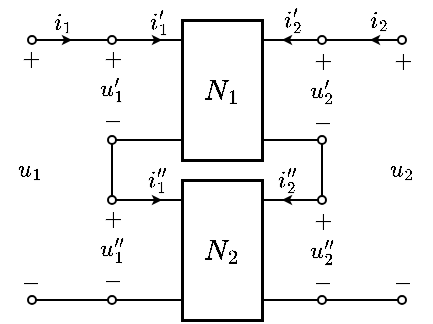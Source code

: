 <mxfile version="17.2.1" type="device"><diagram id="5rbgzLOTwC2UY9oqK9Cq" name="第 1 页"><mxGraphModel dx="148" dy="288" grid="1" gridSize="5" guides="1" tooltips="1" connect="1" arrows="1" fold="1" page="1" pageScale="1" pageWidth="827" pageHeight="1169" math="1" shadow="0"><root><mxCell id="0"/><mxCell id="1" parent="0"/><mxCell id="ClMfeebkYCAQajB1Zd_--21" value="$$+$$" style="text;html=1;resizable=1;autosize=1;align=center;verticalAlign=middle;points=[];fillColor=none;strokeColor=none;rounded=0;movable=1;rotatable=1;deletable=1;editable=1;connectable=0;fontSize=10;" vertex="1" parent="1"><mxGeometry x="342" y="369" width="15" height="12" as="geometry"/></mxCell><mxCell id="ClMfeebkYCAQajB1Zd_--22" value="$$-$$" style="text;resizable=1;autosize=1;align=center;verticalAlign=middle;points=[];fillColor=none;strokeColor=none;rounded=0;html=1;imageAspect=1;noLabel=0;recursiveResize=1;expand=1;editable=1;movable=1;rotatable=1;deletable=1;connectable=0;comic=0;fontSize=10;" vertex="1" parent="1"><mxGeometry x="342" y="401" width="15" height="9" as="geometry"/></mxCell><mxCell id="ClMfeebkYCAQajB1Zd_--4" value="$$+$$" style="text;html=1;resizable=1;autosize=1;align=center;verticalAlign=middle;points=[];fillColor=none;strokeColor=none;rounded=0;movable=1;rotatable=1;deletable=1;editable=1;connectable=0;fontSize=10;" vertex="1" parent="1"><mxGeometry x="196.0" y="288" width="15" height="12" as="geometry"/></mxCell><mxCell id="_tpZHG4uNnz5ES9-Bjnb-25" value="\(u_2'\)" style="text;html=1;resizable=1;autosize=1;align=center;verticalAlign=middle;points=[];fillColor=none;strokeColor=none;rounded=0;comic=0;movable=1;rotatable=1;deletable=1;editable=1;connectable=0;fontSize=10;" parent="1" vertex="1"><mxGeometry x="340" y="301" width="20" height="20" as="geometry"/></mxCell><mxCell id="vnZBPzhVjVgXWo8NbZRj-27" value="" style="endArrow=oval;html=1;rounded=0;fontSize=10;startSize=4;endSize=4;endFill=0;" parent="1" edge="1"><mxGeometry width="50" height="50" relative="1" as="geometry"><mxPoint x="280" y="285" as="sourcePoint"/><mxPoint x="245" y="285" as="targetPoint"/></mxGeometry></mxCell><mxCell id="vnZBPzhVjVgXWo8NbZRj-30" value="" style="endArrow=classic;html=1;rounded=0;fontSize=10;endSize=2;" parent="1" edge="1"><mxGeometry width="50" height="50" relative="1" as="geometry"><mxPoint x="260" y="285" as="sourcePoint"/><mxPoint x="270" y="285" as="targetPoint"/></mxGeometry></mxCell><mxCell id="vnZBPzhVjVgXWo8NbZRj-31" value="$$i_1'$$" style="text;html=1;resizable=1;autosize=1;align=center;verticalAlign=middle;points=[];fillColor=none;strokeColor=none;rounded=0;fontSize=10;movable=1;rotatable=1;deletable=1;editable=1;connectable=0;" parent="1" vertex="1"><mxGeometry x="260" y="266" width="15" height="20" as="geometry"/></mxCell><mxCell id="vnZBPzhVjVgXWo8NbZRj-33" value="" style="endArrow=oval;html=1;rounded=0;fontSize=10;startSize=4;endSize=4;endFill=0;" parent="1" edge="1"><mxGeometry width="50" height="50" relative="1" as="geometry"><mxPoint x="290" y="335" as="sourcePoint"/><mxPoint x="245" y="335" as="targetPoint"/></mxGeometry></mxCell><mxCell id="vnZBPzhVjVgXWo8NbZRj-39" value="$$+$$" style="text;html=1;resizable=1;autosize=1;align=center;verticalAlign=middle;points=[];fillColor=none;strokeColor=none;rounded=0;movable=1;rotatable=1;deletable=1;editable=1;connectable=0;fontSize=10;" parent="1" vertex="1"><mxGeometry x="237.0" y="288" width="15" height="12" as="geometry"/></mxCell><mxCell id="vnZBPzhVjVgXWo8NbZRj-40" value="$$-$$" style="text;resizable=1;autosize=1;align=center;verticalAlign=middle;points=[];fillColor=none;strokeColor=none;rounded=0;html=1;imageAspect=1;noLabel=0;recursiveResize=1;expand=1;editable=1;movable=1;rotatable=1;deletable=1;connectable=0;comic=0;fontSize=10;" parent="1" vertex="1"><mxGeometry x="237.0" y="320" width="15" height="9" as="geometry"/></mxCell><mxCell id="vnZBPzhVjVgXWo8NbZRj-41" value="\(u_1'\)" style="text;html=1;resizable=1;autosize=1;align=center;verticalAlign=middle;points=[];fillColor=none;strokeColor=none;rounded=0;comic=0;movable=1;rotatable=1;deletable=1;editable=1;connectable=0;fontSize=10;" parent="1" vertex="1"><mxGeometry x="235" y="300" width="20" height="20" as="geometry"/></mxCell><mxCell id="bXhRz9zdWTw2_m6RRyU6-28" value="$$N_1$$" style="rounded=0;whiteSpace=wrap;html=1;strokeWidth=1.5;connectable=0;" parent="1" vertex="1"><mxGeometry x="280" y="275" width="40" height="70" as="geometry"/></mxCell><mxCell id="_tpZHG4uNnz5ES9-Bjnb-19" value="" style="endArrow=oval;html=1;rounded=0;fontSize=10;startSize=4;endSize=4;endFill=0;" parent="1" edge="1"><mxGeometry width="50" height="50" relative="1" as="geometry"><mxPoint x="321" y="285" as="sourcePoint"/><mxPoint x="350" y="285" as="targetPoint"/></mxGeometry></mxCell><mxCell id="_tpZHG4uNnz5ES9-Bjnb-20" value="" style="endArrow=classic;html=1;rounded=0;fontSize=10;endSize=2;" parent="1" edge="1"><mxGeometry width="50" height="50" relative="1" as="geometry"><mxPoint x="341" y="285" as="sourcePoint"/><mxPoint x="330" y="285" as="targetPoint"/></mxGeometry></mxCell><mxCell id="_tpZHG4uNnz5ES9-Bjnb-21" value="$$i_2'$$" style="text;html=1;resizable=1;autosize=1;align=center;verticalAlign=middle;points=[];fillColor=none;strokeColor=none;rounded=0;fontSize=10;movable=1;rotatable=1;deletable=1;editable=1;connectable=0;" parent="1" vertex="1"><mxGeometry x="327" y="265" width="15" height="20" as="geometry"/></mxCell><mxCell id="_tpZHG4uNnz5ES9-Bjnb-22" value="" style="endArrow=oval;html=1;rounded=0;fontSize=10;startSize=4;endSize=4;endFill=0;" parent="1" edge="1"><mxGeometry width="50" height="50" relative="1" as="geometry"><mxPoint x="321" y="335" as="sourcePoint"/><mxPoint x="350" y="335" as="targetPoint"/></mxGeometry></mxCell><mxCell id="_tpZHG4uNnz5ES9-Bjnb-23" value="$$+$$" style="text;html=1;resizable=1;autosize=1;align=center;verticalAlign=middle;points=[];fillColor=none;strokeColor=none;rounded=0;movable=1;rotatable=1;deletable=1;editable=1;connectable=0;fontSize=10;" parent="1" vertex="1"><mxGeometry x="342" y="289" width="15" height="12" as="geometry"/></mxCell><mxCell id="_tpZHG4uNnz5ES9-Bjnb-24" value="$$-$$" style="text;resizable=1;autosize=1;align=center;verticalAlign=middle;points=[];fillColor=none;strokeColor=none;rounded=0;html=1;imageAspect=1;noLabel=0;recursiveResize=1;expand=1;editable=1;movable=1;rotatable=1;deletable=1;connectable=0;comic=0;fontSize=10;" parent="1" vertex="1"><mxGeometry x="342" y="321" width="15" height="9" as="geometry"/></mxCell><mxCell id="_tpZHG4uNnz5ES9-Bjnb-34" value="" style="endArrow=oval;html=1;rounded=0;startSize=4;endSize=4;jumpSize=6;startArrow=none;startFill=0;endFill=0;" parent="1" edge="1"><mxGeometry width="50" height="50" relative="1" as="geometry"><mxPoint x="352" y="285" as="sourcePoint"/><mxPoint x="390" y="285" as="targetPoint"/></mxGeometry></mxCell><mxCell id="_tpZHG4uNnz5ES9-Bjnb-35" value="" style="endArrow=oval;html=1;rounded=0;startSize=4;endSize=4;jumpSize=6;endFill=0;" parent="1" edge="1"><mxGeometry width="50" height="50" relative="1" as="geometry"><mxPoint x="352" y="415" as="sourcePoint"/><mxPoint x="390" y="415" as="targetPoint"/></mxGeometry></mxCell><mxCell id="ClMfeebkYCAQajB1Zd_--1" value="" style="endArrow=oval;html=1;rounded=0;fontSize=10;startSize=4;endSize=4;endFill=0;" edge="1" parent="1"><mxGeometry width="50" height="50" relative="1" as="geometry"><mxPoint x="243" y="285" as="sourcePoint"/><mxPoint x="205" y="285" as="targetPoint"/></mxGeometry></mxCell><mxCell id="ClMfeebkYCAQajB1Zd_--2" value="" style="endArrow=classic;html=1;rounded=0;fontSize=10;endSize=2;" edge="1" parent="1"><mxGeometry width="50" height="50" relative="1" as="geometry"><mxPoint x="215" y="285" as="sourcePoint"/><mxPoint x="225" y="285" as="targetPoint"/></mxGeometry></mxCell><mxCell id="ClMfeebkYCAQajB1Zd_--3" value="$$i_1$$" style="text;html=1;resizable=1;autosize=1;align=center;verticalAlign=middle;points=[];fillColor=none;strokeColor=none;rounded=0;fontSize=10;movable=1;rotatable=1;deletable=1;editable=1;connectable=0;" vertex="1" parent="1"><mxGeometry x="210" y="266" width="20" height="20" as="geometry"/></mxCell><mxCell id="ClMfeebkYCAQajB1Zd_--5" value="" style="endArrow=classic;html=1;rounded=0;fontSize=10;endSize=2;" edge="1" parent="1"><mxGeometry width="50" height="50" relative="1" as="geometry"><mxPoint x="385.0" y="285.0" as="sourcePoint"/><mxPoint x="374" y="285.0" as="targetPoint"/></mxGeometry></mxCell><mxCell id="ClMfeebkYCAQajB1Zd_--6" value="$$i_2$$" style="text;html=1;resizable=1;autosize=1;align=center;verticalAlign=middle;points=[];fillColor=none;strokeColor=none;rounded=0;fontSize=10;movable=1;rotatable=1;deletable=1;editable=1;connectable=0;" vertex="1" parent="1"><mxGeometry x="370" y="265" width="15" height="20" as="geometry"/></mxCell><mxCell id="ClMfeebkYCAQajB1Zd_--7" value="$$+$$" style="text;html=1;resizable=1;autosize=1;align=center;verticalAlign=middle;points=[];fillColor=none;strokeColor=none;rounded=0;movable=1;rotatable=1;deletable=1;editable=1;connectable=0;fontSize=10;" vertex="1" parent="1"><mxGeometry x="382" y="289" width="15" height="12" as="geometry"/></mxCell><mxCell id="ClMfeebkYCAQajB1Zd_--8" value="\(u_2''\)" style="text;html=1;resizable=1;autosize=1;align=center;verticalAlign=middle;points=[];fillColor=none;strokeColor=none;rounded=0;comic=0;movable=1;rotatable=1;deletable=1;editable=1;connectable=0;fontSize=10;" vertex="1" parent="1"><mxGeometry x="340" y="381" width="20" height="20" as="geometry"/></mxCell><mxCell id="ClMfeebkYCAQajB1Zd_--9" value="" style="endArrow=oval;html=1;rounded=0;fontSize=10;startSize=4;endSize=4;endFill=0;" edge="1" parent="1"><mxGeometry width="50" height="50" relative="1" as="geometry"><mxPoint x="280" y="365" as="sourcePoint"/><mxPoint x="245" y="365" as="targetPoint"/></mxGeometry></mxCell><mxCell id="ClMfeebkYCAQajB1Zd_--10" value="" style="endArrow=classic;html=1;rounded=0;fontSize=10;endSize=2;" edge="1" parent="1"><mxGeometry width="50" height="50" relative="1" as="geometry"><mxPoint x="260" y="365" as="sourcePoint"/><mxPoint x="270" y="365" as="targetPoint"/></mxGeometry></mxCell><mxCell id="ClMfeebkYCAQajB1Zd_--11" value="$$i_1''$$" style="text;html=1;resizable=1;autosize=1;align=center;verticalAlign=middle;points=[];fillColor=none;strokeColor=none;rounded=0;fontSize=10;movable=1;rotatable=1;deletable=1;editable=1;connectable=0;" vertex="1" parent="1"><mxGeometry x="258" y="345" width="17" height="20" as="geometry"/></mxCell><mxCell id="ClMfeebkYCAQajB1Zd_--12" value="" style="endArrow=oval;html=1;rounded=0;fontSize=10;startSize=4;endSize=4;endFill=0;" edge="1" parent="1"><mxGeometry width="50" height="50" relative="1" as="geometry"><mxPoint x="290" y="415" as="sourcePoint"/><mxPoint x="245" y="415" as="targetPoint"/></mxGeometry></mxCell><mxCell id="ClMfeebkYCAQajB1Zd_--13" value="$$+$$" style="text;html=1;resizable=1;autosize=1;align=center;verticalAlign=middle;points=[];fillColor=none;strokeColor=none;rounded=0;movable=1;rotatable=1;deletable=1;editable=1;connectable=0;fontSize=10;" vertex="1" parent="1"><mxGeometry x="237.0" y="368" width="15" height="12" as="geometry"/></mxCell><mxCell id="ClMfeebkYCAQajB1Zd_--14" value="$$-$$" style="text;resizable=1;autosize=1;align=center;verticalAlign=middle;points=[];fillColor=none;strokeColor=none;rounded=0;html=1;imageAspect=1;noLabel=0;recursiveResize=1;expand=1;editable=1;movable=1;rotatable=1;deletable=1;connectable=0;comic=0;fontSize=10;" vertex="1" parent="1"><mxGeometry x="237.0" y="400" width="15" height="9" as="geometry"/></mxCell><mxCell id="ClMfeebkYCAQajB1Zd_--15" value="\(u_1''\)" style="text;html=1;resizable=1;autosize=1;align=center;verticalAlign=middle;points=[];fillColor=none;strokeColor=none;rounded=0;comic=0;movable=1;rotatable=1;deletable=1;editable=1;connectable=0;fontSize=10;" vertex="1" parent="1"><mxGeometry x="235" y="380" width="20" height="20" as="geometry"/></mxCell><mxCell id="ClMfeebkYCAQajB1Zd_--16" value="$$N_2$$" style="rounded=0;whiteSpace=wrap;html=1;strokeWidth=1.5;connectable=0;" vertex="1" parent="1"><mxGeometry x="280" y="355" width="40" height="70" as="geometry"/></mxCell><mxCell id="ClMfeebkYCAQajB1Zd_--17" value="" style="endArrow=oval;html=1;rounded=0;fontSize=10;startSize=4;endSize=4;endFill=0;" edge="1" parent="1"><mxGeometry width="50" height="50" relative="1" as="geometry"><mxPoint x="321" y="365" as="sourcePoint"/><mxPoint x="350" y="365" as="targetPoint"/></mxGeometry></mxCell><mxCell id="ClMfeebkYCAQajB1Zd_--18" value="" style="endArrow=classic;html=1;rounded=0;fontSize=10;endSize=2;" edge="1" parent="1"><mxGeometry width="50" height="50" relative="1" as="geometry"><mxPoint x="341" y="365" as="sourcePoint"/><mxPoint x="330" y="365" as="targetPoint"/></mxGeometry></mxCell><mxCell id="ClMfeebkYCAQajB1Zd_--19" value="$$i_2''$$" style="text;html=1;resizable=1;autosize=1;align=center;verticalAlign=middle;points=[];fillColor=none;strokeColor=none;rounded=0;fontSize=10;movable=1;rotatable=1;deletable=1;editable=1;connectable=0;" vertex="1" parent="1"><mxGeometry x="322" y="345" width="20" height="20" as="geometry"/></mxCell><mxCell id="ClMfeebkYCAQajB1Zd_--20" value="" style="endArrow=oval;html=1;rounded=0;fontSize=10;startSize=4;endSize=4;endFill=0;" edge="1" parent="1"><mxGeometry width="50" height="50" relative="1" as="geometry"><mxPoint x="321" y="415" as="sourcePoint"/><mxPoint x="350" y="415" as="targetPoint"/></mxGeometry></mxCell><mxCell id="ClMfeebkYCAQajB1Zd_--23" value="" style="endArrow=none;html=1;rounded=0;endSize=4;" edge="1" parent="1"><mxGeometry width="50" height="50" relative="1" as="geometry"><mxPoint x="245" y="363" as="sourcePoint"/><mxPoint x="245" y="337" as="targetPoint"/></mxGeometry></mxCell><mxCell id="ClMfeebkYCAQajB1Zd_--24" value="" style="endArrow=none;html=1;rounded=0;endSize=4;" edge="1" parent="1"><mxGeometry width="50" height="50" relative="1" as="geometry"><mxPoint x="350" y="363" as="sourcePoint"/><mxPoint x="350" y="337" as="targetPoint"/></mxGeometry></mxCell><mxCell id="ClMfeebkYCAQajB1Zd_--25" value="" style="endArrow=oval;html=1;rounded=0;fontSize=10;startSize=4;endSize=4;endFill=0;" edge="1" parent="1"><mxGeometry width="50" height="50" relative="1" as="geometry"><mxPoint x="243.0" y="415" as="sourcePoint"/><mxPoint x="205" y="415" as="targetPoint"/></mxGeometry></mxCell><mxCell id="ClMfeebkYCAQajB1Zd_--26" value="$$-$$" style="text;resizable=1;autosize=1;align=center;verticalAlign=middle;points=[];fillColor=none;strokeColor=none;rounded=0;html=1;imageAspect=1;noLabel=0;recursiveResize=1;expand=1;editable=1;movable=1;rotatable=1;deletable=1;connectable=0;comic=0;fontSize=10;" vertex="1" parent="1"><mxGeometry x="196.0" y="401" width="15" height="9" as="geometry"/></mxCell><mxCell id="ClMfeebkYCAQajB1Zd_--27" value="$$-$$" style="text;resizable=1;autosize=1;align=center;verticalAlign=middle;points=[];fillColor=none;strokeColor=none;rounded=0;html=1;imageAspect=1;noLabel=0;recursiveResize=1;expand=1;editable=1;movable=1;rotatable=1;deletable=1;connectable=0;comic=0;fontSize=10;" vertex="1" parent="1"><mxGeometry x="382" y="401" width="15" height="9" as="geometry"/></mxCell><mxCell id="ClMfeebkYCAQajB1Zd_--29" value="\(u_1\)" style="text;html=1;resizable=1;autosize=1;align=center;verticalAlign=middle;points=[];fillColor=none;strokeColor=none;rounded=0;comic=0;movable=1;rotatable=1;deletable=1;editable=1;connectable=0;fontSize=10;" vertex="1" parent="1"><mxGeometry x="196" y="340" width="15" height="20" as="geometry"/></mxCell><mxCell id="ClMfeebkYCAQajB1Zd_--30" value="\(u_2\)" style="text;html=1;resizable=1;autosize=1;align=center;verticalAlign=middle;points=[];fillColor=none;strokeColor=none;rounded=0;comic=0;movable=1;rotatable=1;deletable=1;editable=1;connectable=0;fontSize=10;" vertex="1" parent="1"><mxGeometry x="385" y="340" width="10" height="20" as="geometry"/></mxCell></root></mxGraphModel></diagram></mxfile>